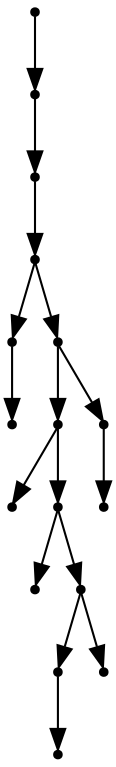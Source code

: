 digraph {
  16 [shape=point];
  15 [shape=point];
  14 [shape=point];
  13 [shape=point];
  1 [shape=point];
  0 [shape=point];
  12 [shape=point];
  9 [shape=point];
  2 [shape=point];
  8 [shape=point];
  3 [shape=point];
  7 [shape=point];
  5 [shape=point];
  4 [shape=point];
  6 [shape=point];
  11 [shape=point];
  10 [shape=point];
16 -> 15;
15 -> 14;
14 -> 13;
13 -> 1;
1 -> 0;
13 -> 12;
12 -> 9;
9 -> 2;
9 -> 8;
8 -> 3;
8 -> 7;
7 -> 5;
5 -> 4;
7 -> 6;
12 -> 11;
11 -> 10;
}
